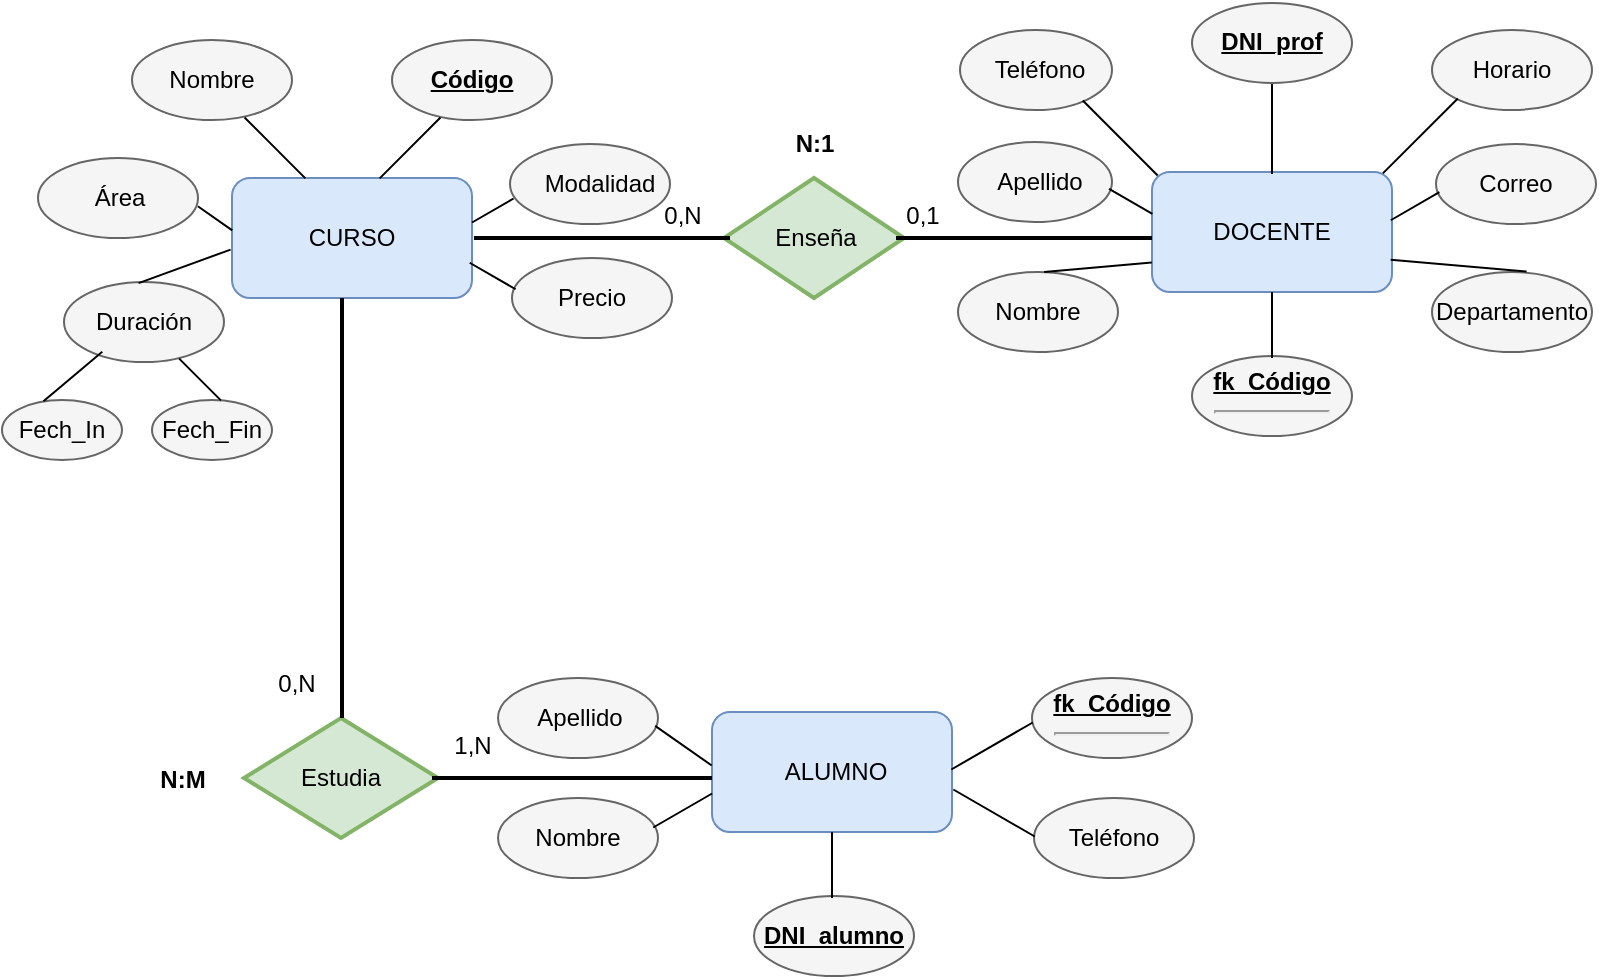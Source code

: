 <mxfile version="13.8.1" type="github">
  <diagram id="Z3yEBhc7wKIZmT2c-PWg" name="Page-1">
    <mxGraphModel dx="868" dy="393" grid="1" gridSize="10" guides="1" tooltips="1" connect="1" arrows="1" fold="1" page="1" pageScale="1" pageWidth="827" pageHeight="1169" math="0" shadow="0">
      <root>
        <mxCell id="0" />
        <mxCell id="1" parent="0" />
        <mxCell id="v_dqo2X1sqBnSjcoPTeL-1" value="" style="rounded=1;whiteSpace=wrap;html=1;fillColor=#dae8fc;strokeColor=#6c8ebf;" parent="1" vertex="1">
          <mxGeometry x="120" y="130" width="120" height="60" as="geometry" />
        </mxCell>
        <mxCell id="v_dqo2X1sqBnSjcoPTeL-6" value="" style="ellipse;whiteSpace=wrap;html=1;fillColor=#f5f5f5;strokeColor=#666666;fontColor=#333333;" parent="1" vertex="1">
          <mxGeometry x="200" y="61" width="80" height="40" as="geometry" />
        </mxCell>
        <mxCell id="v_dqo2X1sqBnSjcoPTeL-7" value="" style="ellipse;whiteSpace=wrap;html=1;fillColor=#f5f5f5;strokeColor=#666666;fontColor=#333333;" parent="1" vertex="1">
          <mxGeometry x="259" y="113" width="80" height="40" as="geometry" />
        </mxCell>
        <mxCell id="v_dqo2X1sqBnSjcoPTeL-8" value="Modalidad" style="text;html=1;strokeColor=none;fillColor=none;align=center;verticalAlign=middle;whiteSpace=wrap;rounded=0;" parent="1" vertex="1">
          <mxGeometry x="269" y="123" width="70" height="20" as="geometry" />
        </mxCell>
        <mxCell id="v_dqo2X1sqBnSjcoPTeL-10" value="" style="ellipse;whiteSpace=wrap;html=1;fillColor=#f5f5f5;strokeColor=#666666;fontColor=#333333;" parent="1" vertex="1">
          <mxGeometry x="70" y="61" width="80" height="40" as="geometry" />
        </mxCell>
        <mxCell id="v_dqo2X1sqBnSjcoPTeL-11" value="" style="ellipse;whiteSpace=wrap;html=1;fillColor=#f5f5f5;strokeColor=#666666;fontColor=#333333;" parent="1" vertex="1">
          <mxGeometry x="23" y="120" width="80" height="40" as="geometry" />
        </mxCell>
        <mxCell id="v_dqo2X1sqBnSjcoPTeL-12" value="" style="ellipse;whiteSpace=wrap;html=1;fillColor=#f5f5f5;strokeColor=#666666;fontColor=#333333;" parent="1" vertex="1">
          <mxGeometry x="36" y="182" width="80" height="40" as="geometry" />
        </mxCell>
        <mxCell id="v_dqo2X1sqBnSjcoPTeL-13" value="" style="ellipse;whiteSpace=wrap;html=1;fillColor=#f5f5f5;strokeColor=#666666;fontColor=#333333;" parent="1" vertex="1">
          <mxGeometry x="260" y="170" width="80" height="40" as="geometry" />
        </mxCell>
        <mxCell id="v_dqo2X1sqBnSjcoPTeL-14" value="Duración" style="text;html=1;strokeColor=none;fillColor=none;align=center;verticalAlign=middle;whiteSpace=wrap;rounded=0;" parent="1" vertex="1">
          <mxGeometry x="56" y="192" width="40" height="20" as="geometry" />
        </mxCell>
        <mxCell id="v_dqo2X1sqBnSjcoPTeL-17" value="Área" style="text;html=1;strokeColor=none;fillColor=none;align=center;verticalAlign=middle;whiteSpace=wrap;rounded=0;" parent="1" vertex="1">
          <mxGeometry x="44" y="130" width="40" height="20" as="geometry" />
        </mxCell>
        <mxCell id="v_dqo2X1sqBnSjcoPTeL-18" value="Nombre" style="text;html=1;strokeColor=none;fillColor=none;align=center;verticalAlign=middle;whiteSpace=wrap;rounded=0;" parent="1" vertex="1">
          <mxGeometry x="90" y="71" width="40" height="20" as="geometry" />
        </mxCell>
        <mxCell id="v_dqo2X1sqBnSjcoPTeL-19" value="Precio" style="text;html=1;strokeColor=none;fillColor=none;align=center;verticalAlign=middle;whiteSpace=wrap;rounded=0;" parent="1" vertex="1">
          <mxGeometry x="280" y="180" width="40" height="20" as="geometry" />
        </mxCell>
        <mxCell id="v_dqo2X1sqBnSjcoPTeL-20" value="Código" style="text;html=1;strokeColor=none;fillColor=none;align=center;verticalAlign=middle;whiteSpace=wrap;rounded=0;strokeWidth=3;fontStyle=5" parent="1" vertex="1">
          <mxGeometry x="220" y="71" width="40" height="20" as="geometry" />
        </mxCell>
        <mxCell id="v_dqo2X1sqBnSjcoPTeL-21" value="CURSO" style="text;html=1;strokeColor=none;fillColor=none;align=center;verticalAlign=middle;whiteSpace=wrap;rounded=0;" parent="1" vertex="1">
          <mxGeometry x="160" y="150" width="40" height="20" as="geometry" />
        </mxCell>
        <mxCell id="v_dqo2X1sqBnSjcoPTeL-22" value="" style="rounded=1;whiteSpace=wrap;html=1;fillColor=#dae8fc;strokeColor=#6c8ebf;" parent="1" vertex="1">
          <mxGeometry x="580" y="127" width="120" height="60" as="geometry" />
        </mxCell>
        <mxCell id="v_dqo2X1sqBnSjcoPTeL-23" value="" style="ellipse;whiteSpace=wrap;html=1;fillColor=#f5f5f5;strokeColor=#666666;fontColor=#333333;" parent="1" vertex="1">
          <mxGeometry x="600" y="219" width="80" height="40" as="geometry" />
        </mxCell>
        <mxCell id="v_dqo2X1sqBnSjcoPTeL-24" value="" style="ellipse;whiteSpace=wrap;html=1;fillColor=#f5f5f5;strokeColor=#666666;fontColor=#333333;" parent="1" vertex="1">
          <mxGeometry x="722" y="113" width="80" height="40" as="geometry" />
        </mxCell>
        <mxCell id="v_dqo2X1sqBnSjcoPTeL-25" value="Correo" style="text;html=1;strokeColor=none;fillColor=none;align=center;verticalAlign=middle;whiteSpace=wrap;rounded=0;" parent="1" vertex="1">
          <mxGeometry x="727" y="123" width="70" height="20" as="geometry" />
        </mxCell>
        <mxCell id="v_dqo2X1sqBnSjcoPTeL-26" value="" style="ellipse;whiteSpace=wrap;html=1;fillColor=#f5f5f5;strokeColor=#666666;fontColor=#333333;" parent="1" vertex="1">
          <mxGeometry x="483" y="177" width="80" height="40" as="geometry" />
        </mxCell>
        <mxCell id="v_dqo2X1sqBnSjcoPTeL-27" value="" style="ellipse;whiteSpace=wrap;html=1;fillColor=#f5f5f5;strokeColor=#666666;fontColor=#333333;" parent="1" vertex="1">
          <mxGeometry x="483" y="112" width="77" height="40" as="geometry" />
        </mxCell>
        <mxCell id="v_dqo2X1sqBnSjcoPTeL-28" value="" style="ellipse;whiteSpace=wrap;html=1;fillColor=#f5f5f5;strokeColor=#666666;fontColor=#333333;" parent="1" vertex="1">
          <mxGeometry x="484" y="56" width="76" height="40" as="geometry" />
        </mxCell>
        <mxCell id="v_dqo2X1sqBnSjcoPTeL-29" value="" style="ellipse;whiteSpace=wrap;html=1;fillColor=#f5f5f5;strokeColor=#666666;fontColor=#333333;" parent="1" vertex="1">
          <mxGeometry x="720" y="177" width="80" height="40" as="geometry" />
        </mxCell>
        <mxCell id="v_dqo2X1sqBnSjcoPTeL-30" value="Teléfono" style="text;html=1;strokeColor=none;fillColor=none;align=center;verticalAlign=middle;whiteSpace=wrap;rounded=0;" parent="1" vertex="1">
          <mxGeometry x="504" y="66" width="40" height="20" as="geometry" />
        </mxCell>
        <mxCell id="v_dqo2X1sqBnSjcoPTeL-31" value="Apellido" style="text;html=1;strokeColor=none;fillColor=none;align=center;verticalAlign=middle;whiteSpace=wrap;rounded=0;" parent="1" vertex="1">
          <mxGeometry x="504" y="122" width="40" height="20" as="geometry" />
        </mxCell>
        <mxCell id="v_dqo2X1sqBnSjcoPTeL-32" value="Nombre" style="text;html=1;strokeColor=none;fillColor=none;align=center;verticalAlign=middle;whiteSpace=wrap;rounded=0;" parent="1" vertex="1">
          <mxGeometry x="503" y="187" width="40" height="20" as="geometry" />
        </mxCell>
        <mxCell id="v_dqo2X1sqBnSjcoPTeL-33" value="Departamento" style="text;html=1;strokeColor=none;fillColor=none;align=center;verticalAlign=middle;whiteSpace=wrap;rounded=0;" parent="1" vertex="1">
          <mxGeometry x="740" y="187" width="40" height="20" as="geometry" />
        </mxCell>
        <mxCell id="v_dqo2X1sqBnSjcoPTeL-34" value="fk_Código&lt;br&gt;&lt;hr&gt;" style="text;html=1;strokeColor=none;fillColor=none;align=center;verticalAlign=middle;whiteSpace=wrap;rounded=0;strokeWidth=3;fontStyle=5" parent="1" vertex="1">
          <mxGeometry x="620" y="229" width="40" height="20" as="geometry" />
        </mxCell>
        <mxCell id="v_dqo2X1sqBnSjcoPTeL-35" value="DOCENTE" style="text;html=1;strokeColor=none;fillColor=none;align=center;verticalAlign=middle;whiteSpace=wrap;rounded=0;" parent="1" vertex="1">
          <mxGeometry x="620" y="147" width="40" height="20" as="geometry" />
        </mxCell>
        <mxCell id="v_dqo2X1sqBnSjcoPTeL-36" value="" style="ellipse;whiteSpace=wrap;html=1;fillColor=#f5f5f5;strokeColor=#666666;fontColor=#333333;" parent="1" vertex="1">
          <mxGeometry x="720" y="56" width="80" height="40" as="geometry" />
        </mxCell>
        <mxCell id="v_dqo2X1sqBnSjcoPTeL-37" value="Horario" style="text;html=1;strokeColor=none;fillColor=none;align=center;verticalAlign=middle;whiteSpace=wrap;rounded=0;" parent="1" vertex="1">
          <mxGeometry x="740" y="66" width="40" height="20" as="geometry" />
        </mxCell>
        <mxCell id="v_dqo2X1sqBnSjcoPTeL-38" value="" style="ellipse;whiteSpace=wrap;html=1;fillColor=#f5f5f5;strokeColor=#666666;fontColor=#333333;" parent="1" vertex="1">
          <mxGeometry x="600" y="42.46" width="80" height="40" as="geometry" />
        </mxCell>
        <mxCell id="v_dqo2X1sqBnSjcoPTeL-39" value="DNI_prof" style="text;html=1;strokeColor=none;fillColor=none;align=center;verticalAlign=middle;whiteSpace=wrap;rounded=0;strokeWidth=3;fontStyle=5" parent="1" vertex="1">
          <mxGeometry x="620" y="52.46" width="40" height="20" as="geometry" />
        </mxCell>
        <mxCell id="jAlQPVcjih--SQIn9qe2-1" value="" style="rounded=1;whiteSpace=wrap;html=1;fillColor=#dae8fc;strokeColor=#6c8ebf;" vertex="1" parent="1">
          <mxGeometry x="360" y="397" width="120" height="60" as="geometry" />
        </mxCell>
        <mxCell id="jAlQPVcjih--SQIn9qe2-2" value="" style="ellipse;whiteSpace=wrap;html=1;fillColor=#f5f5f5;strokeColor=#666666;fontColor=#333333;" vertex="1" parent="1">
          <mxGeometry x="520" y="380" width="80" height="40" as="geometry" />
        </mxCell>
        <mxCell id="jAlQPVcjih--SQIn9qe2-5" value="" style="ellipse;whiteSpace=wrap;html=1;fillColor=#f5f5f5;strokeColor=#666666;fontColor=#333333;" vertex="1" parent="1">
          <mxGeometry x="253" y="440" width="80" height="40" as="geometry" />
        </mxCell>
        <mxCell id="jAlQPVcjih--SQIn9qe2-6" value="" style="ellipse;whiteSpace=wrap;html=1;fillColor=#f5f5f5;strokeColor=#666666;fontColor=#333333;" vertex="1" parent="1">
          <mxGeometry x="253" y="380" width="80" height="40" as="geometry" />
        </mxCell>
        <mxCell id="jAlQPVcjih--SQIn9qe2-7" value="" style="ellipse;whiteSpace=wrap;html=1;fillColor=#f5f5f5;strokeColor=#666666;fontColor=#333333;" vertex="1" parent="1">
          <mxGeometry x="521" y="440" width="80" height="40" as="geometry" />
        </mxCell>
        <mxCell id="jAlQPVcjih--SQIn9qe2-9" value="Teléfono" style="text;html=1;strokeColor=none;fillColor=none;align=center;verticalAlign=middle;whiteSpace=wrap;rounded=0;" vertex="1" parent="1">
          <mxGeometry x="541" y="450" width="40" height="20" as="geometry" />
        </mxCell>
        <mxCell id="jAlQPVcjih--SQIn9qe2-10" value="Apellido" style="text;html=1;strokeColor=none;fillColor=none;align=center;verticalAlign=middle;whiteSpace=wrap;rounded=0;" vertex="1" parent="1">
          <mxGeometry x="274" y="390" width="40" height="20" as="geometry" />
        </mxCell>
        <mxCell id="jAlQPVcjih--SQIn9qe2-11" value="Nombre" style="text;html=1;strokeColor=none;fillColor=none;align=center;verticalAlign=middle;whiteSpace=wrap;rounded=0;" vertex="1" parent="1">
          <mxGeometry x="273" y="450" width="40" height="20" as="geometry" />
        </mxCell>
        <mxCell id="jAlQPVcjih--SQIn9qe2-13" value="fk_Código&lt;br&gt;&lt;hr&gt;" style="text;html=1;strokeColor=none;fillColor=none;align=center;verticalAlign=middle;whiteSpace=wrap;rounded=0;strokeWidth=3;fontStyle=5" vertex="1" parent="1">
          <mxGeometry x="540" y="390" width="40" height="20" as="geometry" />
        </mxCell>
        <mxCell id="jAlQPVcjih--SQIn9qe2-14" value="ALUMNO" style="text;html=1;strokeColor=none;fillColor=none;align=center;verticalAlign=middle;whiteSpace=wrap;rounded=0;" vertex="1" parent="1">
          <mxGeometry x="402" y="417" width="40" height="20" as="geometry" />
        </mxCell>
        <mxCell id="jAlQPVcjih--SQIn9qe2-17" value="" style="ellipse;whiteSpace=wrap;html=1;fillColor=#f5f5f5;strokeColor=#666666;fontColor=#333333;" vertex="1" parent="1">
          <mxGeometry x="381" y="489" width="80" height="40" as="geometry" />
        </mxCell>
        <mxCell id="jAlQPVcjih--SQIn9qe2-18" value="DNI_alumno" style="text;html=1;strokeColor=none;fillColor=none;align=center;verticalAlign=middle;whiteSpace=wrap;rounded=0;strokeWidth=3;fontStyle=5" vertex="1" parent="1">
          <mxGeometry x="401" y="499" width="40" height="20" as="geometry" />
        </mxCell>
        <mxCell id="jAlQPVcjih--SQIn9qe2-27" value="" style="shape=rhombus;perimeter=rhombusPerimeter;html=1;align=center;strokeWidth=2;fontSize=9;whiteSpace=wrap;fillColor=#d5e8d4;strokeColor=#82b366;" vertex="1" parent="1">
          <mxGeometry x="366" y="130" width="90" height="60" as="geometry" />
        </mxCell>
        <mxCell id="jAlQPVcjih--SQIn9qe2-29" value="Estudia" style="shape=rhombus;perimeter=rhombusPerimeter;whiteSpace=wrap;html=1;align=center;strokeWidth=2;fillColor=#d5e8d4;strokeColor=#82b366;" vertex="1" parent="1">
          <mxGeometry x="126" y="400" width="97" height="60" as="geometry" />
        </mxCell>
        <mxCell id="jAlQPVcjih--SQIn9qe2-30" value="Enseña" style="text;html=1;strokeColor=none;fillColor=none;align=center;verticalAlign=middle;whiteSpace=wrap;rounded=0;fontSize=12;spacing=3;" vertex="1" parent="1">
          <mxGeometry x="392" y="150" width="40" height="20" as="geometry" />
        </mxCell>
        <mxCell id="jAlQPVcjih--SQIn9qe2-32" value="" style="line;strokeWidth=1;direction=north;html=1;fontSize=12;fontColor=#000000;rotation=45;" vertex="1" parent="1">
          <mxGeometry x="199.4" y="93.47" width="19.25" height="43" as="geometry" />
        </mxCell>
        <mxCell id="jAlQPVcjih--SQIn9qe2-35" value="" style="ellipse;whiteSpace=wrap;html=1;fillColor=#f5f5f5;strokeColor=#666666;fontColor=#333333;" vertex="1" parent="1">
          <mxGeometry x="5" y="241" width="60" height="30" as="geometry" />
        </mxCell>
        <mxCell id="jAlQPVcjih--SQIn9qe2-36" value="Fech_In" style="text;html=1;strokeColor=none;fillColor=none;align=center;verticalAlign=middle;whiteSpace=wrap;rounded=0;" vertex="1" parent="1">
          <mxGeometry x="15" y="246" width="40" height="20" as="geometry" />
        </mxCell>
        <mxCell id="jAlQPVcjih--SQIn9qe2-39" value="" style="ellipse;whiteSpace=wrap;html=1;fillColor=#f5f5f5;strokeColor=#666666;fontColor=#333333;" vertex="1" parent="1">
          <mxGeometry x="80" y="241" width="60" height="30" as="geometry" />
        </mxCell>
        <mxCell id="jAlQPVcjih--SQIn9qe2-40" value="Fech_Fin" style="text;html=1;strokeColor=none;fillColor=none;align=center;verticalAlign=middle;whiteSpace=wrap;rounded=0;" vertex="1" parent="1">
          <mxGeometry x="90" y="246" width="40" height="20" as="geometry" />
        </mxCell>
        <mxCell id="jAlQPVcjih--SQIn9qe2-41" value="" style="line;strokeWidth=1;direction=north;html=1;fontSize=12;fontColor=#000000;rotation=45;" vertex="1" parent="1">
          <mxGeometry x="704.54" y="82.46" width="19.25" height="53" as="geometry" />
        </mxCell>
        <mxCell id="jAlQPVcjih--SQIn9qe2-42" value="" style="line;strokeWidth=1;direction=east;html=1;fontSize=12;fontColor=#000000;rotation=45;" vertex="1" parent="1">
          <mxGeometry x="119.995" y="105.345" width="43" height="19.25" as="geometry" />
        </mxCell>
        <mxCell id="jAlQPVcjih--SQIn9qe2-43" value="" style="line;strokeWidth=2;html=1;fontSize=12;fontColor=#000000;" vertex="1" parent="1">
          <mxGeometry x="241" y="155" width="128" height="10" as="geometry" />
        </mxCell>
        <mxCell id="jAlQPVcjih--SQIn9qe2-44" value="" style="line;strokeWidth=2;html=1;fontSize=12;fontColor=#000000;" vertex="1" parent="1">
          <mxGeometry x="452" y="155" width="128" height="10" as="geometry" />
        </mxCell>
        <mxCell id="jAlQPVcjih--SQIn9qe2-45" value="" style="line;strokeWidth=2;direction=south;html=1;fontSize=12;fontColor=#000000;" vertex="1" parent="1">
          <mxGeometry x="170" y="190" width="10" height="210" as="geometry" />
        </mxCell>
        <mxCell id="jAlQPVcjih--SQIn9qe2-47" value="" style="line;strokeWidth=2;html=1;fontSize=12;fontColor=#000000;" vertex="1" parent="1">
          <mxGeometry x="220" y="425" width="140" height="10" as="geometry" />
        </mxCell>
        <mxCell id="jAlQPVcjih--SQIn9qe2-48" value="" style="line;strokeWidth=1;direction=north;html=1;fontSize=12;fontColor=#000000;rotation=60;" vertex="1" parent="1">
          <mxGeometry x="490.4" y="390.5" width="19.25" height="47" as="geometry" />
        </mxCell>
        <mxCell id="jAlQPVcjih--SQIn9qe2-49" value="" style="line;strokeWidth=1;direction=north;html=1;fontSize=12;fontColor=#000000;rotation=120;" vertex="1" parent="1">
          <mxGeometry x="491.4" y="424" width="19.25" height="47" as="geometry" />
        </mxCell>
        <mxCell id="jAlQPVcjih--SQIn9qe2-50" value="" style="line;strokeWidth=1;direction=north;html=1;fontSize=12;fontColor=#000000;rotation=60;" vertex="1" parent="1">
          <mxGeometry x="240.79" y="134.25" width="19.25" height="24" as="geometry" />
        </mxCell>
        <mxCell id="jAlQPVcjih--SQIn9qe2-51" value="" style="line;strokeWidth=1;direction=north;html=1;fontSize=12;fontColor=#000000;rotation=70;" vertex="1" parent="1">
          <mxGeometry x="86.67" y="149.68" width="19.25" height="48.96" as="geometry" />
        </mxCell>
        <mxCell id="jAlQPVcjih--SQIn9qe2-52" value="" style="line;strokeWidth=1;direction=north;html=1;fontSize=12;fontColor=#000000;rotation=60;" vertex="1" parent="1">
          <mxGeometry x="701.92" y="130.07" width="19.25" height="28.07" as="geometry" />
        </mxCell>
        <mxCell id="jAlQPVcjih--SQIn9qe2-53" value="" style="line;strokeWidth=1;direction=north;html=1;fontSize=12;fontColor=#000000;rotation=95;" vertex="1" parent="1">
          <mxGeometry x="723.69" y="139.73" width="19.25" height="68.18" as="geometry" />
        </mxCell>
        <mxCell id="jAlQPVcjih--SQIn9qe2-54" value="" style="line;strokeWidth=1;direction=north;html=1;fontSize=12;fontColor=#000000;rotation=120;" vertex="1" parent="1">
          <mxGeometry x="240.7" y="165.75" width="19.25" height="26.5" as="geometry" />
        </mxCell>
        <mxCell id="jAlQPVcjih--SQIn9qe2-55" value="" style="line;strokeWidth=1;direction=east;html=1;fontSize=12;fontColor=#000000;rotation=35;" vertex="1" parent="1">
          <mxGeometry x="101.02" y="140.53" width="21.01" height="19.25" as="geometry" />
        </mxCell>
        <mxCell id="jAlQPVcjih--SQIn9qe2-56" value="" style="line;strokeWidth=1;direction=north;html=1;fontSize=12;fontColor=#000000;rotation=85;" vertex="1" parent="1">
          <mxGeometry x="543.38" y="147.59" width="19.25" height="54" as="geometry" />
        </mxCell>
        <mxCell id="jAlQPVcjih--SQIn9qe2-57" value="" style="line;strokeWidth=1;direction=north;html=1;fontSize=12;fontColor=#000000;rotation=50;" vertex="1" parent="1">
          <mxGeometry x="27.87" y="210.05" width="25.13" height="38.39" as="geometry" />
        </mxCell>
        <mxCell id="jAlQPVcjih--SQIn9qe2-59" value="" style="line;strokeWidth=1;direction=east;html=1;fontSize=12;fontColor=#000000;rotation=45;" vertex="1" parent="1">
          <mxGeometry x="89.25" y="216.01" width="29.51" height="29.47" as="geometry" />
        </mxCell>
        <mxCell id="jAlQPVcjih--SQIn9qe2-63" value="" style="line;strokeWidth=1;direction=south;html=1;fontSize=12;fontColor=#000000;" vertex="1" parent="1">
          <mxGeometry x="635" y="82.97" width="10" height="45.03" as="geometry" />
        </mxCell>
        <mxCell id="jAlQPVcjih--SQIn9qe2-64" value="" style="line;strokeWidth=1;direction=south;html=1;fontSize=12;fontColor=#000000;" vertex="1" parent="1">
          <mxGeometry x="635" y="187" width="10" height="33" as="geometry" />
        </mxCell>
        <mxCell id="jAlQPVcjih--SQIn9qe2-65" value="" style="line;strokeWidth=1;direction=east;html=1;fontSize=12;fontColor=#000000;rotation=45;" vertex="1" parent="1">
          <mxGeometry x="537.64" y="100.37" width="52.95" height="19.25" as="geometry" />
        </mxCell>
        <mxCell id="jAlQPVcjih--SQIn9qe2-66" value="" style="line;strokeWidth=1;direction=south;html=1;fontSize=12;fontColor=#000000;" vertex="1" parent="1">
          <mxGeometry x="415" y="457" width="10" height="33" as="geometry" />
        </mxCell>
        <mxCell id="jAlQPVcjih--SQIn9qe2-67" value="" style="line;strokeWidth=1;direction=east;html=1;fontSize=12;fontColor=#000000;rotation=35;" vertex="1" parent="1">
          <mxGeometry x="328.45" y="399.1" width="34.51" height="29.47" as="geometry" />
        </mxCell>
        <mxCell id="jAlQPVcjih--SQIn9qe2-69" value="" style="line;strokeWidth=1;direction=north;html=1;fontSize=12;fontColor=#000000;rotation=60;" vertex="1" parent="1">
          <mxGeometry x="335.71" y="429.25" width="19.25" height="34" as="geometry" />
        </mxCell>
        <mxCell id="jAlQPVcjih--SQIn9qe2-70" value="" style="line;strokeWidth=1;direction=east;html=1;fontSize=12;fontColor=#000000;rotation=30;" vertex="1" parent="1">
          <mxGeometry x="556.87" y="132.01" width="25" height="19.25" as="geometry" />
        </mxCell>
        <mxCell id="jAlQPVcjih--SQIn9qe2-71" value="&lt;font style=&quot;font-size: 12px ; font-weight: normal&quot;&gt;0,N&lt;/font&gt;" style="text;strokeColor=none;fillColor=none;html=1;fontSize=24;fontStyle=1;verticalAlign=middle;align=center;" vertex="1" parent="1">
          <mxGeometry x="130" y="369" width="44" height="20" as="geometry" />
        </mxCell>
        <mxCell id="jAlQPVcjih--SQIn9qe2-72" value="&lt;font style=&quot;font-size: 12px ; font-weight: normal&quot;&gt;1,N&lt;/font&gt;" style="text;strokeColor=none;fillColor=none;html=1;fontSize=24;fontStyle=1;verticalAlign=middle;align=center;" vertex="1" parent="1">
          <mxGeometry x="220.04" y="395" width="40" height="30" as="geometry" />
        </mxCell>
        <mxCell id="jAlQPVcjih--SQIn9qe2-73" value="&lt;font style=&quot;font-size: 12px&quot;&gt;N:M&lt;/font&gt;" style="text;strokeColor=none;fillColor=none;html=1;fontSize=24;fontStyle=1;verticalAlign=middle;align=center;" vertex="1" parent="1">
          <mxGeometry x="76.29" y="418" width="38" height="18" as="geometry" />
        </mxCell>
        <mxCell id="jAlQPVcjih--SQIn9qe2-74" value="&lt;font style=&quot;font-size: 12px&quot;&gt;0,1&lt;/font&gt;" style="text;strokeColor=none;fillColor=none;html=1;fontSize=24;fontStyle=0;verticalAlign=middle;align=center;" vertex="1" parent="1">
          <mxGeometry x="439.4" y="135" width="51" height="20" as="geometry" />
        </mxCell>
        <mxCell id="jAlQPVcjih--SQIn9qe2-75" value="&lt;span style=&quot;font-weight: normal&quot;&gt;&lt;font style=&quot;font-size: 12px&quot;&gt;0,N&lt;/font&gt;&lt;/span&gt;" style="text;strokeColor=none;fillColor=none;html=1;fontSize=24;fontStyle=1;verticalAlign=middle;align=center;" vertex="1" parent="1">
          <mxGeometry x="320" y="135" width="50" height="20" as="geometry" />
        </mxCell>
        <mxCell id="jAlQPVcjih--SQIn9qe2-76" value="&lt;font style=&quot;font-size: 12px&quot;&gt;N:1&lt;/font&gt;" style="text;strokeColor=none;fillColor=none;html=1;fontSize=24;fontStyle=1;verticalAlign=middle;align=center;" vertex="1" parent="1">
          <mxGeometry x="391" y="98.96" width="40" height="20" as="geometry" />
        </mxCell>
      </root>
    </mxGraphModel>
  </diagram>
</mxfile>
